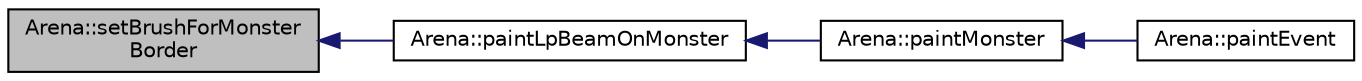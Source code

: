 digraph "Arena::setBrushForMonsterBorder"
{
  bgcolor="transparent";
  edge [fontname="Helvetica",fontsize="10",labelfontname="Helvetica",labelfontsize="10"];
  node [fontname="Helvetica",fontsize="10",shape=record];
  rankdir="LR";
  Node745 [label="Arena::setBrushForMonster\lBorder",height=0.2,width=0.4,color="black", fillcolor="grey75", style="filled", fontcolor="black"];
  Node745 -> Node746 [dir="back",color="midnightblue",fontsize="10",style="solid",fontname="Helvetica"];
  Node746 [label="Arena::paintLpBeamOnMonster",height=0.2,width=0.4,color="black",URL="$classArena.html#a019536729d71593696d231d34cf7076c"];
  Node746 -> Node747 [dir="back",color="midnightblue",fontsize="10",style="solid",fontname="Helvetica"];
  Node747 [label="Arena::paintMonster",height=0.2,width=0.4,color="black",URL="$classArena.html#a53187edf7aad816c2d2543091a6ec8c6"];
  Node747 -> Node748 [dir="back",color="midnightblue",fontsize="10",style="solid",fontname="Helvetica"];
  Node748 [label="Arena::paintEvent",height=0.2,width=0.4,color="black",URL="$classArena.html#a4c569be6d5527861c63e1b2bf0016e95",tooltip="Hauptzeichenevent, welche das gesamte Spielfeld inklusive aller Objekte zeichnet. ..."];
}
